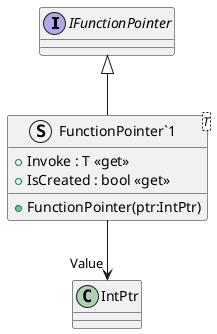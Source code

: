 @startuml
interface IFunctionPointer {
}
struct "FunctionPointer`1"<T> {
    + FunctionPointer(ptr:IntPtr)
    + Invoke : T <<get>>
    + IsCreated : bool <<get>>
}
IFunctionPointer <|-- "FunctionPointer`1"
"FunctionPointer`1" --> "Value" IntPtr
@enduml
